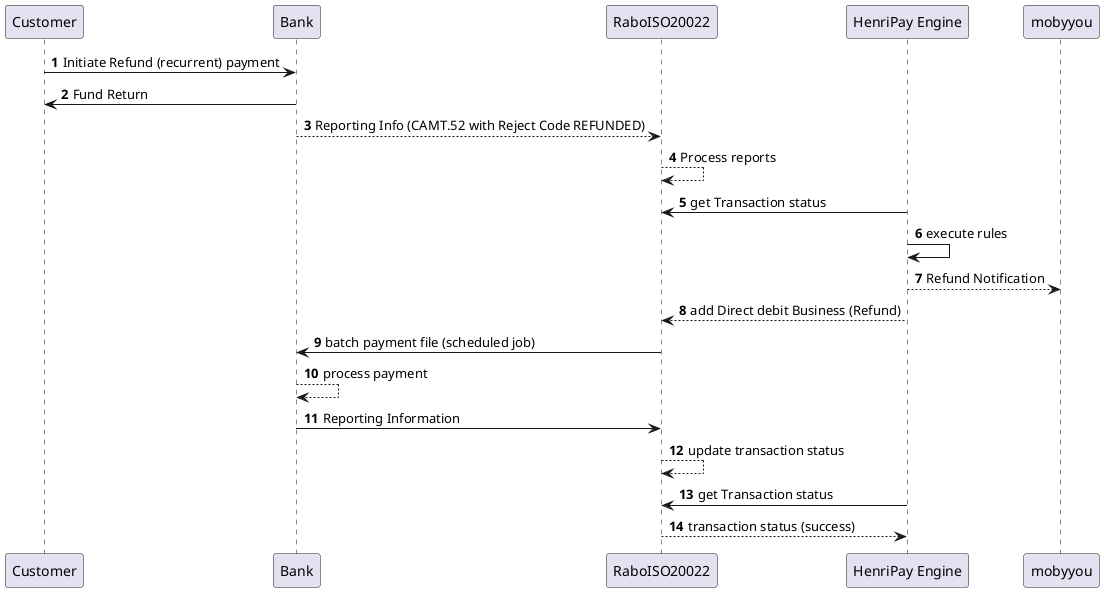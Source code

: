 @startuml
'https://plantuml.com/sequence-diagram

autonumber
"Customer" -> Bank : Initiate Refund (recurrent) payment
Bank -> "Customer" : Fund Return
Bank --> RaboISO20022: Reporting Info (CAMT.52 with Reject Code REFUNDED)
RaboISO20022--> RaboISO20022: Process reports
"HenriPay Engine"-> RaboISO20022: get Transaction status
"HenriPay Engine"-> "HenriPay Engine" : execute rules
"HenriPay Engine"--> mobyyou : Refund Notification
"HenriPay Engine"--> RaboISO20022: add Direct debit Business (Refund)
RaboISO20022->Bank : batch payment file (scheduled job)
Bank-->Bank: process payment
Bank->RaboISO20022: Reporting Information
RaboISO20022-->RaboISO20022 : update transaction status
"HenriPay Engine"-> RaboISO20022 : get Transaction status
RaboISO20022-->"HenriPay Engine" : transaction status (success)


@enduml